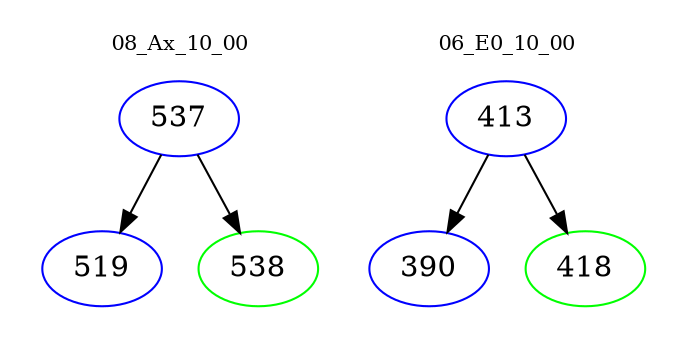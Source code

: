digraph{
subgraph cluster_0 {
color = white
label = "08_Ax_10_00";
fontsize=10;
T0_537 [label="537", color="blue"]
T0_537 -> T0_519 [color="black"]
T0_519 [label="519", color="blue"]
T0_537 -> T0_538 [color="black"]
T0_538 [label="538", color="green"]
}
subgraph cluster_1 {
color = white
label = "06_E0_10_00";
fontsize=10;
T1_413 [label="413", color="blue"]
T1_413 -> T1_390 [color="black"]
T1_390 [label="390", color="blue"]
T1_413 -> T1_418 [color="black"]
T1_418 [label="418", color="green"]
}
}
